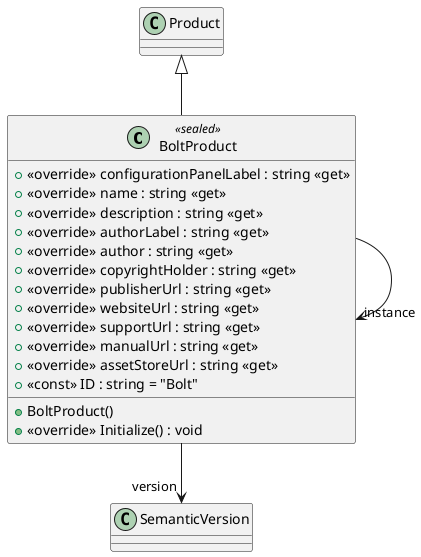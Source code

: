 @startuml
class BoltProduct <<sealed>> {
    + BoltProduct()
    + <<override>> Initialize() : void
    + <<override>> configurationPanelLabel : string <<get>>
    + <<override>> name : string <<get>>
    + <<override>> description : string <<get>>
    + <<override>> authorLabel : string <<get>>
    + <<override>> author : string <<get>>
    + <<override>> copyrightHolder : string <<get>>
    + <<override>> publisherUrl : string <<get>>
    + <<override>> websiteUrl : string <<get>>
    + <<override>> supportUrl : string <<get>>
    + <<override>> manualUrl : string <<get>>
    + <<override>> assetStoreUrl : string <<get>>
    + <<const>> ID : string = "Bolt"
}
Product <|-- BoltProduct
BoltProduct --> "version" SemanticVersion
BoltProduct --> "instance" BoltProduct
@enduml
